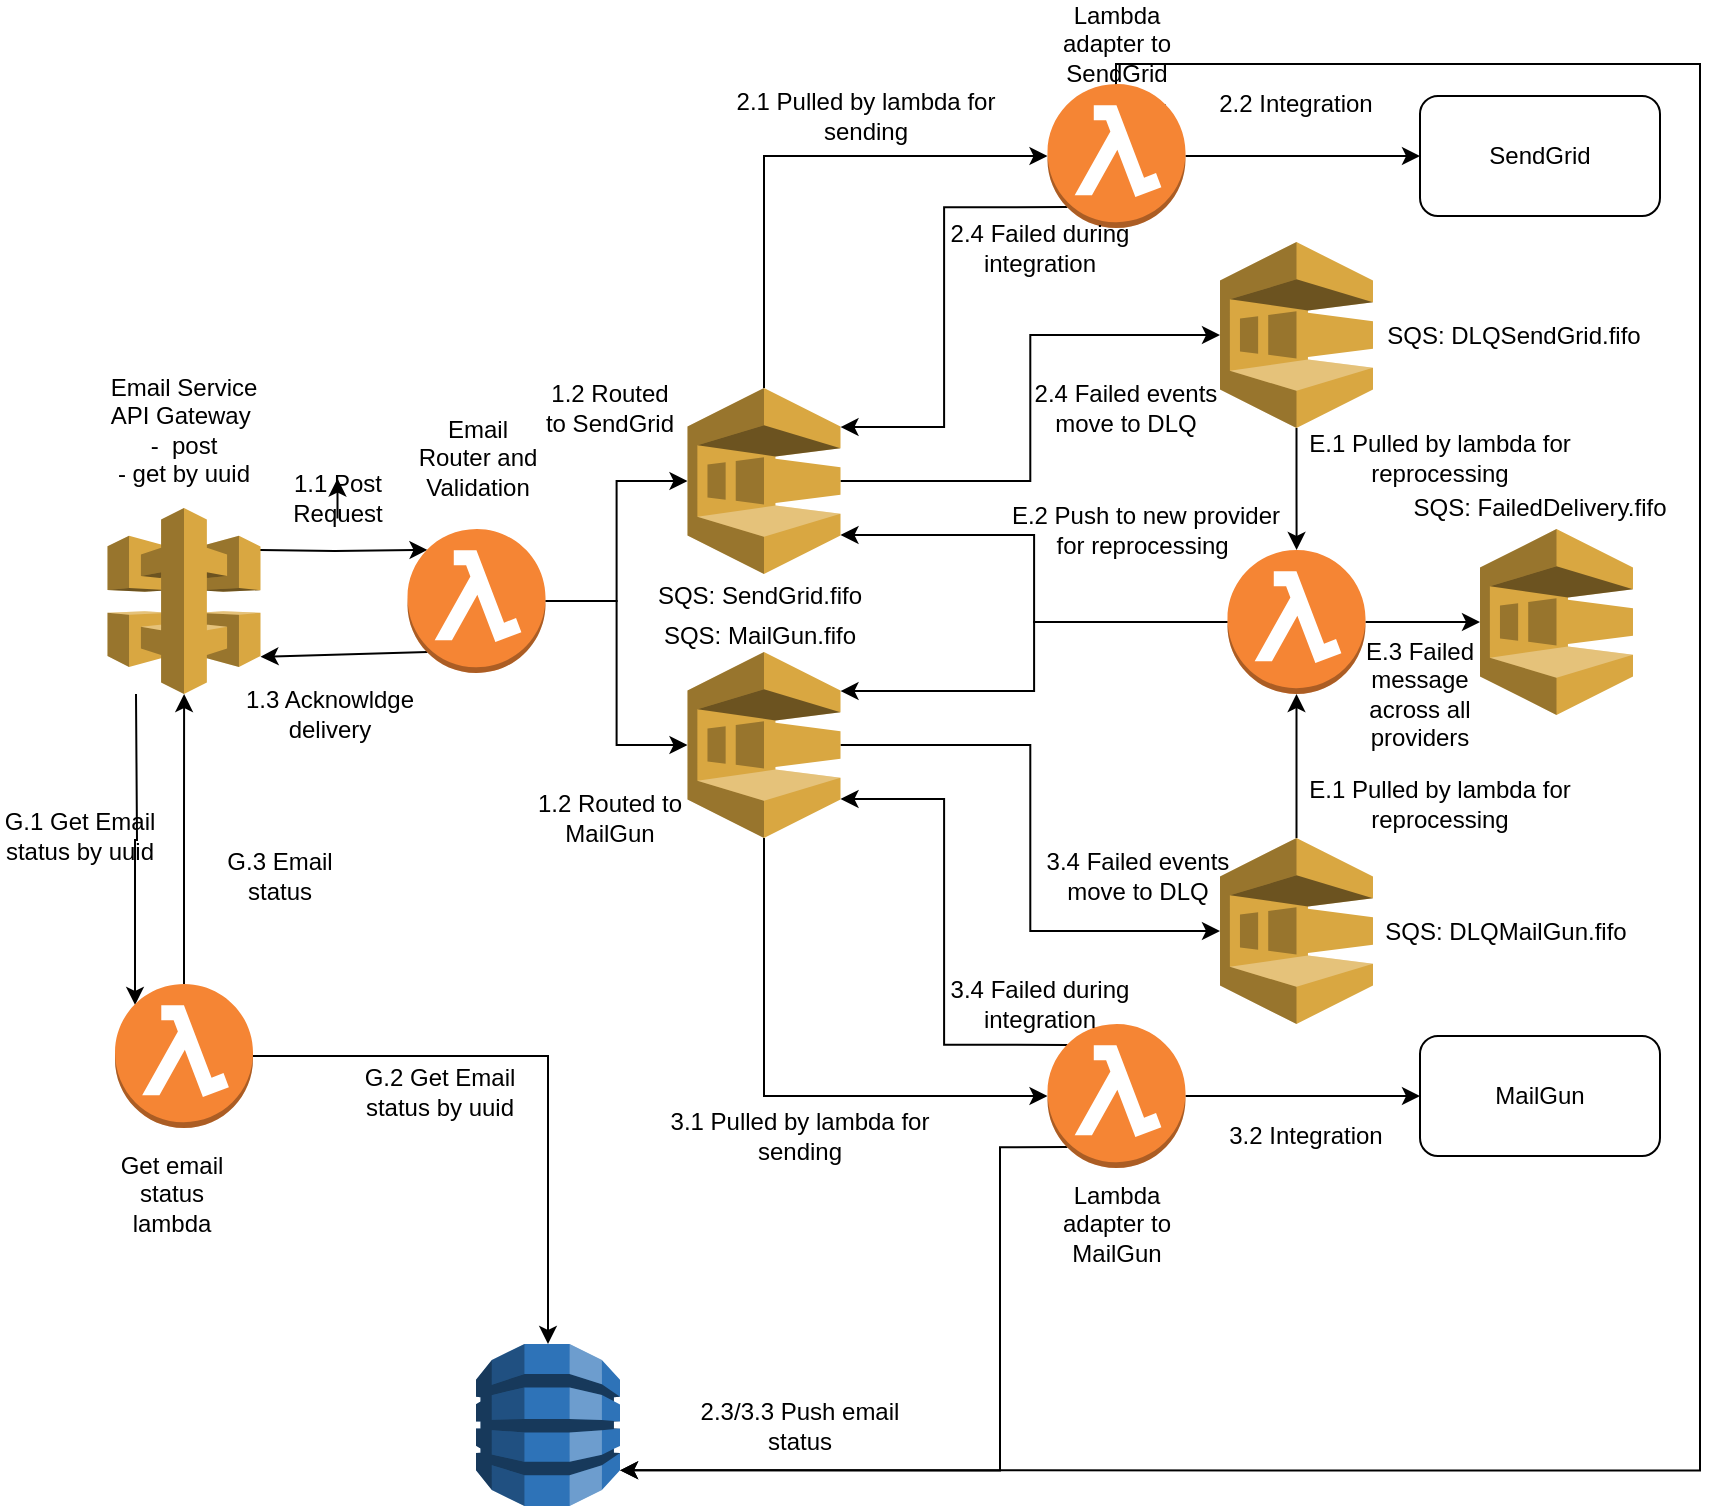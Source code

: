 <mxfile version="12.5.1" type="device"><diagram id="C5RBs43oDa-KdzZeNtuy" name="Page-1"><mxGraphModel dx="2041" dy="588" grid="1" gridSize="10" guides="1" tooltips="1" connect="1" arrows="1" fold="1" page="1" pageScale="1" pageWidth="827" pageHeight="1169" math="0" shadow="0"><root><mxCell id="WIyWlLk6GJQsqaUBKTNV-0"/><mxCell id="WIyWlLk6GJQsqaUBKTNV-1" parent="WIyWlLk6GJQsqaUBKTNV-0"/><mxCell id="5H5ygKucZiSkFkNPM9gn-11" style="edgeStyle=orthogonalEdgeStyle;rounded=0;orthogonalLoop=1;jettySize=auto;html=1;entryX=0.145;entryY=0.145;entryDx=0;entryDy=0;entryPerimeter=0;" parent="WIyWlLk6GJQsqaUBKTNV-1" target="5H5ygKucZiSkFkNPM9gn-1" edge="1"><mxGeometry relative="1" as="geometry"><mxPoint x="110" y="283" as="sourcePoint"/></mxGeometry></mxCell><mxCell id="o6gmocwjdqKCpTbKR4zY-5" style="edgeStyle=orthogonalEdgeStyle;rounded=0;orthogonalLoop=1;jettySize=auto;html=1;entryX=0.145;entryY=0.145;entryDx=0;entryDy=0;entryPerimeter=0;" edge="1" parent="WIyWlLk6GJQsqaUBKTNV-1" target="o6gmocwjdqKCpTbKR4zY-2"><mxGeometry relative="1" as="geometry"><mxPoint x="48" y="355" as="sourcePoint"/></mxGeometry></mxCell><mxCell id="5H5ygKucZiSkFkNPM9gn-0" value="" style="outlineConnect=0;dashed=0;verticalLabelPosition=bottom;verticalAlign=top;align=center;html=1;shape=mxgraph.aws3.api_gateway;fillColor=#D9A741;gradientColor=none;" parent="WIyWlLk6GJQsqaUBKTNV-1" vertex="1"><mxGeometry x="33.75" y="262" width="76.5" height="93" as="geometry"/></mxCell><mxCell id="5H5ygKucZiSkFkNPM9gn-13" value="" style="edgeStyle=orthogonalEdgeStyle;rounded=0;orthogonalLoop=1;jettySize=auto;html=1;entryX=0;entryY=0.5;entryDx=0;entryDy=0;entryPerimeter=0;" parent="WIyWlLk6GJQsqaUBKTNV-1" source="5H5ygKucZiSkFkNPM9gn-1" target="5H5ygKucZiSkFkNPM9gn-3" edge="1"><mxGeometry relative="1" as="geometry"><mxPoint x="332.75" y="308.5" as="targetPoint"/></mxGeometry></mxCell><mxCell id="5H5ygKucZiSkFkNPM9gn-14" style="edgeStyle=orthogonalEdgeStyle;rounded=0;orthogonalLoop=1;jettySize=auto;html=1;" parent="WIyWlLk6GJQsqaUBKTNV-1" source="5H5ygKucZiSkFkNPM9gn-1" target="5H5ygKucZiSkFkNPM9gn-4" edge="1"><mxGeometry relative="1" as="geometry"/></mxCell><mxCell id="5H5ygKucZiSkFkNPM9gn-75" style="rounded=0;orthogonalLoop=1;jettySize=auto;html=1;exitX=0.145;exitY=0.855;exitDx=0;exitDy=0;exitPerimeter=0;entryX=1;entryY=0.8;entryDx=0;entryDy=0;entryPerimeter=0;" parent="WIyWlLk6GJQsqaUBKTNV-1" source="5H5ygKucZiSkFkNPM9gn-1" target="5H5ygKucZiSkFkNPM9gn-0" edge="1"><mxGeometry relative="1" as="geometry"/></mxCell><mxCell id="5H5ygKucZiSkFkNPM9gn-1" value="" style="outlineConnect=0;dashed=0;verticalLabelPosition=bottom;verticalAlign=top;align=center;html=1;shape=mxgraph.aws3.lambda_function;fillColor=#F58534;gradientColor=none;" parent="WIyWlLk6GJQsqaUBKTNV-1" vertex="1"><mxGeometry x="183.75" y="272.5" width="69" height="72" as="geometry"/></mxCell><mxCell id="5H5ygKucZiSkFkNPM9gn-2" value="Email Service&lt;br&gt;API Gateway&amp;nbsp;&lt;br&gt;-&amp;nbsp; post&lt;br&gt;- get by uuid" style="text;html=1;strokeColor=none;fillColor=none;align=center;verticalAlign=middle;whiteSpace=wrap;rounded=0;" parent="WIyWlLk6GJQsqaUBKTNV-1" vertex="1"><mxGeometry x="12" y="212.5" width="120" height="20" as="geometry"/></mxCell><mxCell id="5H5ygKucZiSkFkNPM9gn-15" style="edgeStyle=orthogonalEdgeStyle;rounded=0;orthogonalLoop=1;jettySize=auto;html=1;entryX=0;entryY=0.5;entryDx=0;entryDy=0;entryPerimeter=0;exitX=0.5;exitY=0;exitDx=0;exitDy=0;exitPerimeter=0;" parent="WIyWlLk6GJQsqaUBKTNV-1" source="5H5ygKucZiSkFkNPM9gn-3" target="5H5ygKucZiSkFkNPM9gn-7" edge="1"><mxGeometry relative="1" as="geometry"/></mxCell><mxCell id="5H5ygKucZiSkFkNPM9gn-43" style="edgeStyle=orthogonalEdgeStyle;rounded=0;orthogonalLoop=1;jettySize=auto;html=1;" parent="WIyWlLk6GJQsqaUBKTNV-1" source="5H5ygKucZiSkFkNPM9gn-3" target="5H5ygKucZiSkFkNPM9gn-27" edge="1"><mxGeometry relative="1" as="geometry"/></mxCell><mxCell id="5H5ygKucZiSkFkNPM9gn-3" value="" style="outlineConnect=0;dashed=0;verticalLabelPosition=bottom;verticalAlign=top;align=center;html=1;shape=mxgraph.aws3.sqs;fillColor=#D9A741;gradientColor=none;" parent="WIyWlLk6GJQsqaUBKTNV-1" vertex="1"><mxGeometry x="323.75" y="202" width="76.5" height="93" as="geometry"/></mxCell><mxCell id="5H5ygKucZiSkFkNPM9gn-17" style="edgeStyle=orthogonalEdgeStyle;rounded=0;orthogonalLoop=1;jettySize=auto;html=1;entryX=0;entryY=0.5;entryDx=0;entryDy=0;entryPerimeter=0;exitX=0.5;exitY=1;exitDx=0;exitDy=0;exitPerimeter=0;" parent="WIyWlLk6GJQsqaUBKTNV-1" source="5H5ygKucZiSkFkNPM9gn-4" target="5H5ygKucZiSkFkNPM9gn-8" edge="1"><mxGeometry relative="1" as="geometry"/></mxCell><mxCell id="5H5ygKucZiSkFkNPM9gn-32" style="edgeStyle=orthogonalEdgeStyle;rounded=0;orthogonalLoop=1;jettySize=auto;html=1;entryX=0;entryY=0.5;entryDx=0;entryDy=0;entryPerimeter=0;" parent="WIyWlLk6GJQsqaUBKTNV-1" source="5H5ygKucZiSkFkNPM9gn-4" target="5H5ygKucZiSkFkNPM9gn-28" edge="1"><mxGeometry relative="1" as="geometry"/></mxCell><mxCell id="5H5ygKucZiSkFkNPM9gn-4" value="" style="outlineConnect=0;dashed=0;verticalLabelPosition=bottom;verticalAlign=top;align=center;html=1;shape=mxgraph.aws3.sqs;fillColor=#D9A741;gradientColor=none;" parent="WIyWlLk6GJQsqaUBKTNV-1" vertex="1"><mxGeometry x="323.75" y="334" width="76.5" height="93" as="geometry"/></mxCell><mxCell id="5H5ygKucZiSkFkNPM9gn-42" style="edgeStyle=orthogonalEdgeStyle;rounded=0;orthogonalLoop=1;jettySize=auto;html=1;entryX=1;entryY=0.21;entryDx=0;entryDy=0;entryPerimeter=0;exitX=0.145;exitY=0.855;exitDx=0;exitDy=0;exitPerimeter=0;" parent="WIyWlLk6GJQsqaUBKTNV-1" source="5H5ygKucZiSkFkNPM9gn-7" target="5H5ygKucZiSkFkNPM9gn-3" edge="1"><mxGeometry relative="1" as="geometry"/></mxCell><mxCell id="5H5ygKucZiSkFkNPM9gn-48" style="edgeStyle=orthogonalEdgeStyle;rounded=0;orthogonalLoop=1;jettySize=auto;html=1;" parent="WIyWlLk6GJQsqaUBKTNV-1" source="5H5ygKucZiSkFkNPM9gn-7" target="5H5ygKucZiSkFkNPM9gn-38" edge="1"><mxGeometry relative="1" as="geometry"/></mxCell><mxCell id="o6gmocwjdqKCpTbKR4zY-8" style="edgeStyle=orthogonalEdgeStyle;rounded=0;orthogonalLoop=1;jettySize=auto;html=1;entryX=1;entryY=0.78;entryDx=0;entryDy=0;entryPerimeter=0;exitX=0.855;exitY=0.145;exitDx=0;exitDy=0;exitPerimeter=0;" edge="1" parent="WIyWlLk6GJQsqaUBKTNV-1" source="5H5ygKucZiSkFkNPM9gn-7" target="o6gmocwjdqKCpTbKR4zY-1"><mxGeometry relative="1" as="geometry"><Array as="points"><mxPoint x="538" y="60"/><mxPoint x="538" y="40"/><mxPoint x="830" y="40"/><mxPoint x="830" y="743"/></Array></mxGeometry></mxCell><mxCell id="5H5ygKucZiSkFkNPM9gn-7" value="" style="outlineConnect=0;dashed=0;verticalLabelPosition=bottom;verticalAlign=top;align=center;html=1;shape=mxgraph.aws3.lambda_function;fillColor=#F58534;gradientColor=none;" parent="WIyWlLk6GJQsqaUBKTNV-1" vertex="1"><mxGeometry x="503.75" y="50" width="69" height="72" as="geometry"/></mxCell><mxCell id="5H5ygKucZiSkFkNPM9gn-30" style="edgeStyle=orthogonalEdgeStyle;rounded=0;orthogonalLoop=1;jettySize=auto;html=1;entryX=1;entryY=0.79;entryDx=0;entryDy=0;entryPerimeter=0;exitX=0.145;exitY=0.145;exitDx=0;exitDy=0;exitPerimeter=0;" parent="WIyWlLk6GJQsqaUBKTNV-1" source="5H5ygKucZiSkFkNPM9gn-8" target="5H5ygKucZiSkFkNPM9gn-4" edge="1"><mxGeometry relative="1" as="geometry"/></mxCell><mxCell id="5H5ygKucZiSkFkNPM9gn-47" style="edgeStyle=orthogonalEdgeStyle;rounded=0;orthogonalLoop=1;jettySize=auto;html=1;entryX=0;entryY=0.5;entryDx=0;entryDy=0;" parent="WIyWlLk6GJQsqaUBKTNV-1" source="5H5ygKucZiSkFkNPM9gn-8" target="5H5ygKucZiSkFkNPM9gn-9" edge="1"><mxGeometry relative="1" as="geometry"/></mxCell><mxCell id="o6gmocwjdqKCpTbKR4zY-9" style="edgeStyle=orthogonalEdgeStyle;rounded=0;orthogonalLoop=1;jettySize=auto;html=1;exitX=0.145;exitY=0.855;exitDx=0;exitDy=0;exitPerimeter=0;entryX=1;entryY=0.78;entryDx=0;entryDy=0;entryPerimeter=0;" edge="1" parent="WIyWlLk6GJQsqaUBKTNV-1" source="5H5ygKucZiSkFkNPM9gn-8" target="o6gmocwjdqKCpTbKR4zY-1"><mxGeometry relative="1" as="geometry"><Array as="points"><mxPoint x="480" y="582"/><mxPoint x="480" y="743"/></Array></mxGeometry></mxCell><mxCell id="5H5ygKucZiSkFkNPM9gn-8" value="" style="outlineConnect=0;dashed=0;verticalLabelPosition=bottom;verticalAlign=top;align=center;html=1;shape=mxgraph.aws3.lambda_function;fillColor=#F58534;gradientColor=none;" parent="WIyWlLk6GJQsqaUBKTNV-1" vertex="1"><mxGeometry x="503.75" y="520" width="69" height="72" as="geometry"/></mxCell><mxCell id="5H5ygKucZiSkFkNPM9gn-9" value="&lt;span style=&quot;white-space: normal&quot;&gt;MailGun&lt;/span&gt;" style="rounded=1;whiteSpace=wrap;html=1;" parent="WIyWlLk6GJQsqaUBKTNV-1" vertex="1"><mxGeometry x="690" y="526" width="120" height="60" as="geometry"/></mxCell><mxCell id="5H5ygKucZiSkFkNPM9gn-20" value="Email Router and Validation" style="text;html=1;strokeColor=none;fillColor=none;align=center;verticalAlign=middle;whiteSpace=wrap;rounded=0;" parent="WIyWlLk6GJQsqaUBKTNV-1" vertex="1"><mxGeometry x="186.5" y="212.5" width="63.5" height="49.5" as="geometry"/></mxCell><mxCell id="5H5ygKucZiSkFkNPM9gn-41" style="edgeStyle=orthogonalEdgeStyle;rounded=0;orthogonalLoop=1;jettySize=auto;html=1;" parent="WIyWlLk6GJQsqaUBKTNV-1" source="5H5ygKucZiSkFkNPM9gn-27" target="5H5ygKucZiSkFkNPM9gn-39" edge="1"><mxGeometry relative="1" as="geometry"/></mxCell><mxCell id="5H5ygKucZiSkFkNPM9gn-27" value="" style="outlineConnect=0;dashed=0;verticalLabelPosition=bottom;verticalAlign=top;align=center;html=1;shape=mxgraph.aws3.sqs;fillColor=#D9A741;gradientColor=none;" parent="WIyWlLk6GJQsqaUBKTNV-1" vertex="1"><mxGeometry x="590" y="129" width="76.5" height="93" as="geometry"/></mxCell><mxCell id="5H5ygKucZiSkFkNPM9gn-44" style="edgeStyle=orthogonalEdgeStyle;rounded=0;orthogonalLoop=1;jettySize=auto;html=1;exitX=0.5;exitY=0;exitDx=0;exitDy=0;exitPerimeter=0;entryX=0.5;entryY=1;entryDx=0;entryDy=0;entryPerimeter=0;" parent="WIyWlLk6GJQsqaUBKTNV-1" source="5H5ygKucZiSkFkNPM9gn-28" target="5H5ygKucZiSkFkNPM9gn-39" edge="1"><mxGeometry relative="1" as="geometry"><mxPoint x="628" y="340" as="targetPoint"/></mxGeometry></mxCell><mxCell id="5H5ygKucZiSkFkNPM9gn-28" value="" style="outlineConnect=0;dashed=0;verticalLabelPosition=bottom;verticalAlign=top;align=center;html=1;shape=mxgraph.aws3.sqs;fillColor=#D9A741;gradientColor=none;" parent="WIyWlLk6GJQsqaUBKTNV-1" vertex="1"><mxGeometry x="590" y="427" width="76.5" height="93" as="geometry"/></mxCell><mxCell id="5H5ygKucZiSkFkNPM9gn-38" value="SendGrid" style="rounded=1;whiteSpace=wrap;html=1;" parent="WIyWlLk6GJQsqaUBKTNV-1" vertex="1"><mxGeometry x="690" y="56" width="120" height="60" as="geometry"/></mxCell><mxCell id="5H5ygKucZiSkFkNPM9gn-45" style="edgeStyle=orthogonalEdgeStyle;rounded=0;orthogonalLoop=1;jettySize=auto;html=1;entryX=1;entryY=0.79;entryDx=0;entryDy=0;entryPerimeter=0;" parent="WIyWlLk6GJQsqaUBKTNV-1" source="5H5ygKucZiSkFkNPM9gn-39" target="5H5ygKucZiSkFkNPM9gn-3" edge="1"><mxGeometry relative="1" as="geometry"/></mxCell><mxCell id="5H5ygKucZiSkFkNPM9gn-46" style="edgeStyle=orthogonalEdgeStyle;rounded=0;orthogonalLoop=1;jettySize=auto;html=1;entryX=1;entryY=0.21;entryDx=0;entryDy=0;entryPerimeter=0;" parent="WIyWlLk6GJQsqaUBKTNV-1" source="5H5ygKucZiSkFkNPM9gn-39" target="5H5ygKucZiSkFkNPM9gn-4" edge="1"><mxGeometry relative="1" as="geometry"/></mxCell><mxCell id="5H5ygKucZiSkFkNPM9gn-55" style="edgeStyle=orthogonalEdgeStyle;rounded=0;orthogonalLoop=1;jettySize=auto;html=1;entryX=0;entryY=0.5;entryDx=0;entryDy=0;entryPerimeter=0;" parent="WIyWlLk6GJQsqaUBKTNV-1" source="5H5ygKucZiSkFkNPM9gn-39" target="5H5ygKucZiSkFkNPM9gn-53" edge="1"><mxGeometry relative="1" as="geometry"/></mxCell><mxCell id="5H5ygKucZiSkFkNPM9gn-39" value="" style="outlineConnect=0;dashed=0;verticalLabelPosition=bottom;verticalAlign=top;align=center;html=1;shape=mxgraph.aws3.lambda_function;fillColor=#F58534;gradientColor=none;" parent="WIyWlLk6GJQsqaUBKTNV-1" vertex="1"><mxGeometry x="593.75" y="283" width="69" height="72" as="geometry"/></mxCell><mxCell id="5H5ygKucZiSkFkNPM9gn-49" value="SQS: SendGrid.fifo" style="text;html=1;strokeColor=none;fillColor=none;align=center;verticalAlign=middle;whiteSpace=wrap;rounded=0;" parent="WIyWlLk6GJQsqaUBKTNV-1" vertex="1"><mxGeometry x="290" y="295" width="140" height="21" as="geometry"/></mxCell><mxCell id="5H5ygKucZiSkFkNPM9gn-50" value="SQS: MailGun.fifo" style="text;html=1;strokeColor=none;fillColor=none;align=center;verticalAlign=middle;whiteSpace=wrap;rounded=0;" parent="WIyWlLk6GJQsqaUBKTNV-1" vertex="1"><mxGeometry x="290" y="315" width="140" height="21" as="geometry"/></mxCell><mxCell id="5H5ygKucZiSkFkNPM9gn-51" value="SQS: DLQSendGrid.fifo" style="text;html=1;strokeColor=none;fillColor=none;align=center;verticalAlign=middle;whiteSpace=wrap;rounded=0;" parent="WIyWlLk6GJQsqaUBKTNV-1" vertex="1"><mxGeometry x="666.5" y="165" width="140" height="21" as="geometry"/></mxCell><mxCell id="5H5ygKucZiSkFkNPM9gn-52" value="SQS: DLQMailGun.fifo" style="text;html=1;strokeColor=none;fillColor=none;align=center;verticalAlign=middle;whiteSpace=wrap;rounded=0;" parent="WIyWlLk6GJQsqaUBKTNV-1" vertex="1"><mxGeometry x="662.75" y="463" width="140" height="21" as="geometry"/></mxCell><mxCell id="5H5ygKucZiSkFkNPM9gn-53" value="" style="outlineConnect=0;dashed=0;verticalLabelPosition=bottom;verticalAlign=top;align=center;html=1;shape=mxgraph.aws3.sqs;fillColor=#D9A741;gradientColor=none;" parent="WIyWlLk6GJQsqaUBKTNV-1" vertex="1"><mxGeometry x="720" y="272.5" width="76.5" height="93" as="geometry"/></mxCell><mxCell id="5H5ygKucZiSkFkNPM9gn-56" value="SQS: FailedDelivery.fifo" style="text;html=1;strokeColor=none;fillColor=none;align=center;verticalAlign=middle;whiteSpace=wrap;rounded=0;" parent="WIyWlLk6GJQsqaUBKTNV-1" vertex="1"><mxGeometry x="680" y="251.5" width="140" height="21" as="geometry"/></mxCell><mxCell id="5H5ygKucZiSkFkNPM9gn-59" value="Lambda adapter to MailGun" style="text;html=1;strokeColor=none;fillColor=none;align=center;verticalAlign=middle;whiteSpace=wrap;rounded=0;" parent="WIyWlLk6GJQsqaUBKTNV-1" vertex="1"><mxGeometry x="499.75" y="610" width="77" height="20" as="geometry"/></mxCell><mxCell id="5H5ygKucZiSkFkNPM9gn-61" value="Lambda adapter to SendGrid" style="text;html=1;strokeColor=none;fillColor=none;align=center;verticalAlign=middle;whiteSpace=wrap;rounded=0;" parent="WIyWlLk6GJQsqaUBKTNV-1" vertex="1"><mxGeometry x="499.75" y="20" width="77" height="20" as="geometry"/></mxCell><mxCell id="5H5ygKucZiSkFkNPM9gn-63" value="3.2 Integration" style="text;html=1;strokeColor=none;fillColor=none;align=center;verticalAlign=middle;whiteSpace=wrap;rounded=0;" parent="WIyWlLk6GJQsqaUBKTNV-1" vertex="1"><mxGeometry x="590" y="566" width="86.25" height="20" as="geometry"/></mxCell><mxCell id="5H5ygKucZiSkFkNPM9gn-65" value="1.2 Routed to SendGrid" style="text;html=1;strokeColor=none;fillColor=none;align=center;verticalAlign=middle;whiteSpace=wrap;rounded=0;" parent="WIyWlLk6GJQsqaUBKTNV-1" vertex="1"><mxGeometry x="250" y="202" width="70" height="20" as="geometry"/></mxCell><mxCell id="5H5ygKucZiSkFkNPM9gn-66" value="&lt;span style=&quot;color: rgba(0 , 0 , 0 , 0) ; font-family: monospace ; font-size: 0px&quot;&gt;%3CmxGraphModel%3E%3Croot%3E%3CmxCell%20id%3D%220%22%2F%3E%3CmxCell%20id%3D%221%22%20parent%3D%220%22%2F%3E%3CmxCell%20id%3D%222%22%20value%3D%22Routed%20to%20SendGrid%22%20style%3D%22text%3Bhtml%3D1%3BstrokeColor%3Dnone%3BfillColor%3Dnone%3Balign%3Dcenter%3BverticalAlign%3Dmiddle%3BwhiteSpace%3Dwrap%3Brounded%3D0%3B%22%20vertex%3D%221%22%20parent%3D%221%22%3E%3CmxGeometry%20x%3D%22270%22%20y%3D%22202%22%20width%3D%2240%22%20height%3D%2220%22%20as%3D%22geometry%22%2F%3E%3C%2FmxCell%3E%3C%2Froot%3E%3C%2FmxGraphModel%3E&lt;/span&gt;" style="text;html=1;align=center;verticalAlign=middle;resizable=0;points=[];autosize=1;" parent="WIyWlLk6GJQsqaUBKTNV-1" vertex="1"><mxGeometry x="287" y="456" width="20" height="20" as="geometry"/></mxCell><mxCell id="5H5ygKucZiSkFkNPM9gn-67" value="1.2 Routed to MailGun" style="text;html=1;strokeColor=none;fillColor=none;align=center;verticalAlign=middle;whiteSpace=wrap;rounded=0;" parent="WIyWlLk6GJQsqaUBKTNV-1" vertex="1"><mxGeometry x="245" y="407" width="80" height="20" as="geometry"/></mxCell><mxCell id="5H5ygKucZiSkFkNPM9gn-68" value="2.1 Pulled by lambda for sending" style="text;html=1;strokeColor=none;fillColor=none;align=center;verticalAlign=middle;whiteSpace=wrap;rounded=0;" parent="WIyWlLk6GJQsqaUBKTNV-1" vertex="1"><mxGeometry x="343" y="56" width="140" height="20" as="geometry"/></mxCell><mxCell id="5H5ygKucZiSkFkNPM9gn-69" value="3.1 Pulled by lambda for sending" style="text;html=1;strokeColor=none;fillColor=none;align=center;verticalAlign=middle;whiteSpace=wrap;rounded=0;" parent="WIyWlLk6GJQsqaUBKTNV-1" vertex="1"><mxGeometry x="310" y="566" width="140" height="20" as="geometry"/></mxCell><mxCell id="5H5ygKucZiSkFkNPM9gn-70" value="3.4 Failed during integration" style="text;html=1;strokeColor=none;fillColor=none;align=center;verticalAlign=middle;whiteSpace=wrap;rounded=0;" parent="WIyWlLk6GJQsqaUBKTNV-1" vertex="1"><mxGeometry x="450" y="500" width="100" height="20" as="geometry"/></mxCell><mxCell id="5H5ygKucZiSkFkNPM9gn-71" value="2.4 Failed during integration" style="text;html=1;strokeColor=none;fillColor=none;align=center;verticalAlign=middle;whiteSpace=wrap;rounded=0;" parent="WIyWlLk6GJQsqaUBKTNV-1" vertex="1"><mxGeometry x="450" y="122" width="100" height="20" as="geometry"/></mxCell><mxCell id="5H5ygKucZiSkFkNPM9gn-72" value="3.4 Failed events move to DLQ" style="text;html=1;strokeColor=none;fillColor=none;align=center;verticalAlign=middle;whiteSpace=wrap;rounded=0;" parent="WIyWlLk6GJQsqaUBKTNV-1" vertex="1"><mxGeometry x="498" y="436" width="102" height="20" as="geometry"/></mxCell><mxCell id="5H5ygKucZiSkFkNPM9gn-73" value="2.4 Failed events move to DLQ" style="text;html=1;strokeColor=none;fillColor=none;align=center;verticalAlign=middle;whiteSpace=wrap;rounded=0;" parent="WIyWlLk6GJQsqaUBKTNV-1" vertex="1"><mxGeometry x="491.75" y="202" width="102" height="20" as="geometry"/></mxCell><mxCell id="5H5ygKucZiSkFkNPM9gn-76" value="1.1 Post Request" style="text;html=1;strokeColor=none;fillColor=none;align=center;verticalAlign=middle;whiteSpace=wrap;rounded=0;" parent="WIyWlLk6GJQsqaUBKTNV-1" vertex="1"><mxGeometry x="113.75" y="247.25" width="70" height="20" as="geometry"/></mxCell><mxCell id="5H5ygKucZiSkFkNPM9gn-80" value="1.3 Acknowldge delivery" style="text;html=1;strokeColor=none;fillColor=none;align=center;verticalAlign=middle;whiteSpace=wrap;rounded=0;" parent="WIyWlLk6GJQsqaUBKTNV-1" vertex="1"><mxGeometry x="90.25" y="355" width="110" height="20" as="geometry"/></mxCell><mxCell id="5H5ygKucZiSkFkNPM9gn-81" value="2.2 Integration" style="text;html=1;strokeColor=none;fillColor=none;align=center;verticalAlign=middle;whiteSpace=wrap;rounded=0;" parent="WIyWlLk6GJQsqaUBKTNV-1" vertex="1"><mxGeometry x="585.13" y="50" width="86.25" height="20" as="geometry"/></mxCell><mxCell id="5H5ygKucZiSkFkNPM9gn-83" value="E.1 Pulled by lambda for reprocessing" style="text;html=1;strokeColor=none;fillColor=none;align=center;verticalAlign=middle;whiteSpace=wrap;rounded=0;" parent="WIyWlLk6GJQsqaUBKTNV-1" vertex="1"><mxGeometry x="630" y="400" width="140" height="20" as="geometry"/></mxCell><mxCell id="5H5ygKucZiSkFkNPM9gn-84" value="E.1 Pulled by lambda for reprocessing" style="text;html=1;strokeColor=none;fillColor=none;align=center;verticalAlign=middle;whiteSpace=wrap;rounded=0;" parent="WIyWlLk6GJQsqaUBKTNV-1" vertex="1"><mxGeometry x="630" y="227.25" width="140" height="20" as="geometry"/></mxCell><mxCell id="5H5ygKucZiSkFkNPM9gn-85" value="E.2 Push to new provider&lt;br&gt;for reprocessing&amp;nbsp;" style="text;html=1;strokeColor=none;fillColor=none;align=center;verticalAlign=middle;whiteSpace=wrap;rounded=0;" parent="WIyWlLk6GJQsqaUBKTNV-1" vertex="1"><mxGeometry x="483" y="263" width="140" height="20" as="geometry"/></mxCell><mxCell id="5H5ygKucZiSkFkNPM9gn-87" value="E.3 Failed message across all providers" style="text;html=1;strokeColor=none;fillColor=none;align=center;verticalAlign=middle;whiteSpace=wrap;rounded=0;" parent="WIyWlLk6GJQsqaUBKTNV-1" vertex="1"><mxGeometry x="650" y="344.5" width="80" height="20" as="geometry"/></mxCell><mxCell id="o6gmocwjdqKCpTbKR4zY-0" style="edgeStyle=orthogonalEdgeStyle;rounded=0;orthogonalLoop=1;jettySize=auto;html=1;exitX=0.5;exitY=1;exitDx=0;exitDy=0;entryX=0.5;entryY=0;entryDx=0;entryDy=0;" edge="1" parent="WIyWlLk6GJQsqaUBKTNV-1" source="5H5ygKucZiSkFkNPM9gn-76" target="5H5ygKucZiSkFkNPM9gn-76"><mxGeometry relative="1" as="geometry"/></mxCell><mxCell id="o6gmocwjdqKCpTbKR4zY-1" value="" style="outlineConnect=0;dashed=0;verticalLabelPosition=bottom;verticalAlign=top;align=center;html=1;shape=mxgraph.aws3.dynamo_db;fillColor=#2E73B8;gradientColor=none;" vertex="1" parent="WIyWlLk6GJQsqaUBKTNV-1"><mxGeometry x="218" y="680" width="72" height="81" as="geometry"/></mxCell><mxCell id="o6gmocwjdqKCpTbKR4zY-4" style="edgeStyle=orthogonalEdgeStyle;rounded=0;orthogonalLoop=1;jettySize=auto;html=1;entryX=0.5;entryY=0;entryDx=0;entryDy=0;entryPerimeter=0;" edge="1" parent="WIyWlLk6GJQsqaUBKTNV-1" source="o6gmocwjdqKCpTbKR4zY-2" target="o6gmocwjdqKCpTbKR4zY-1"><mxGeometry relative="1" as="geometry"/></mxCell><mxCell id="o6gmocwjdqKCpTbKR4zY-6" style="edgeStyle=orthogonalEdgeStyle;rounded=0;orthogonalLoop=1;jettySize=auto;html=1;" edge="1" parent="WIyWlLk6GJQsqaUBKTNV-1" source="o6gmocwjdqKCpTbKR4zY-2" target="5H5ygKucZiSkFkNPM9gn-0"><mxGeometry relative="1" as="geometry"/></mxCell><mxCell id="o6gmocwjdqKCpTbKR4zY-2" value="" style="outlineConnect=0;dashed=0;verticalLabelPosition=bottom;verticalAlign=top;align=center;html=1;shape=mxgraph.aws3.lambda_function;fillColor=#F58534;gradientColor=none;" vertex="1" parent="WIyWlLk6GJQsqaUBKTNV-1"><mxGeometry x="37.5" y="500" width="69" height="72" as="geometry"/></mxCell><mxCell id="o6gmocwjdqKCpTbKR4zY-10" value="2.3/3.3 Push email status" style="text;html=1;strokeColor=none;fillColor=none;align=center;verticalAlign=middle;whiteSpace=wrap;rounded=0;" vertex="1" parent="WIyWlLk6GJQsqaUBKTNV-1"><mxGeometry x="315" y="710.5" width="130" height="20" as="geometry"/></mxCell><mxCell id="o6gmocwjdqKCpTbKR4zY-11" value="G.3 Email status" style="text;html=1;strokeColor=none;fillColor=none;align=center;verticalAlign=middle;whiteSpace=wrap;rounded=0;" vertex="1" parent="WIyWlLk6GJQsqaUBKTNV-1"><mxGeometry x="80" y="436" width="80" height="20" as="geometry"/></mxCell><mxCell id="o6gmocwjdqKCpTbKR4zY-12" value="G.1 Get Email status by uuid" style="text;html=1;strokeColor=none;fillColor=none;align=center;verticalAlign=middle;whiteSpace=wrap;rounded=0;" vertex="1" parent="WIyWlLk6GJQsqaUBKTNV-1"><mxGeometry x="-20" y="416" width="80" height="20" as="geometry"/></mxCell><mxCell id="o6gmocwjdqKCpTbKR4zY-13" value="G.2 Get Email status by uuid" style="text;html=1;strokeColor=none;fillColor=none;align=center;verticalAlign=middle;whiteSpace=wrap;rounded=0;" vertex="1" parent="WIyWlLk6GJQsqaUBKTNV-1"><mxGeometry x="160" y="544" width="80" height="20" as="geometry"/></mxCell><mxCell id="o6gmocwjdqKCpTbKR4zY-14" value="Get email status lambda" style="text;html=1;strokeColor=none;fillColor=none;align=center;verticalAlign=middle;whiteSpace=wrap;rounded=0;" vertex="1" parent="WIyWlLk6GJQsqaUBKTNV-1"><mxGeometry x="33.75" y="580.5" width="63.5" height="49.5" as="geometry"/></mxCell></root></mxGraphModel></diagram></mxfile>